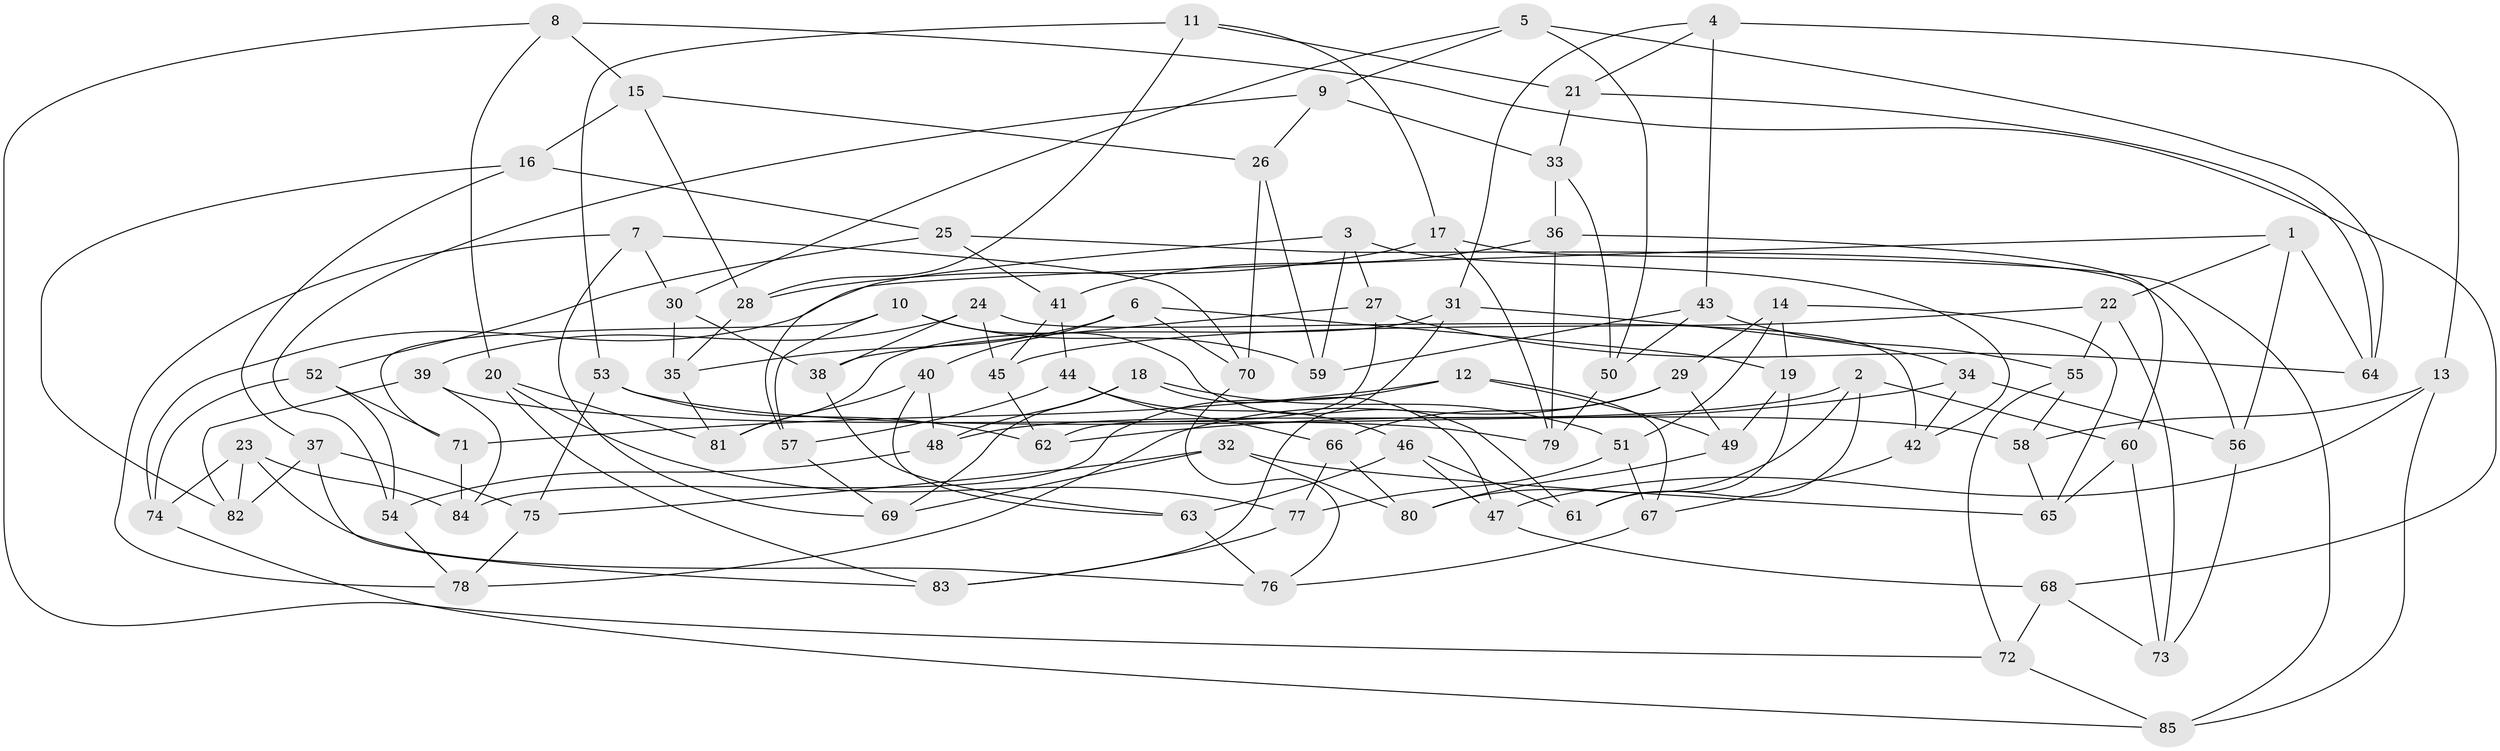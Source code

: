 // coarse degree distribution, {3: 0.08333333333333333, 4: 0.5, 5: 0.18333333333333332, 6: 0.23333333333333334}
// Generated by graph-tools (version 1.1) at 2025/38/03/04/25 23:38:10]
// undirected, 85 vertices, 170 edges
graph export_dot {
  node [color=gray90,style=filled];
  1;
  2;
  3;
  4;
  5;
  6;
  7;
  8;
  9;
  10;
  11;
  12;
  13;
  14;
  15;
  16;
  17;
  18;
  19;
  20;
  21;
  22;
  23;
  24;
  25;
  26;
  27;
  28;
  29;
  30;
  31;
  32;
  33;
  34;
  35;
  36;
  37;
  38;
  39;
  40;
  41;
  42;
  43;
  44;
  45;
  46;
  47;
  48;
  49;
  50;
  51;
  52;
  53;
  54;
  55;
  56;
  57;
  58;
  59;
  60;
  61;
  62;
  63;
  64;
  65;
  66;
  67;
  68;
  69;
  70;
  71;
  72;
  73;
  74;
  75;
  76;
  77;
  78;
  79;
  80;
  81;
  82;
  83;
  84;
  85;
  1 -- 22;
  1 -- 74;
  1 -- 64;
  1 -- 56;
  2 -- 61;
  2 -- 80;
  2 -- 48;
  2 -- 60;
  3 -- 57;
  3 -- 42;
  3 -- 59;
  3 -- 27;
  4 -- 21;
  4 -- 13;
  4 -- 43;
  4 -- 31;
  5 -- 30;
  5 -- 9;
  5 -- 64;
  5 -- 50;
  6 -- 19;
  6 -- 40;
  6 -- 70;
  6 -- 35;
  7 -- 78;
  7 -- 30;
  7 -- 69;
  7 -- 70;
  8 -- 72;
  8 -- 15;
  8 -- 20;
  8 -- 68;
  9 -- 26;
  9 -- 33;
  9 -- 54;
  10 -- 61;
  10 -- 59;
  10 -- 71;
  10 -- 57;
  11 -- 28;
  11 -- 53;
  11 -- 21;
  11 -- 17;
  12 -- 84;
  12 -- 67;
  12 -- 71;
  12 -- 49;
  13 -- 85;
  13 -- 58;
  13 -- 47;
  14 -- 29;
  14 -- 19;
  14 -- 51;
  14 -- 65;
  15 -- 16;
  15 -- 26;
  15 -- 28;
  16 -- 25;
  16 -- 37;
  16 -- 82;
  17 -- 79;
  17 -- 28;
  17 -- 85;
  18 -- 51;
  18 -- 69;
  18 -- 47;
  18 -- 48;
  19 -- 49;
  19 -- 61;
  20 -- 81;
  20 -- 83;
  20 -- 77;
  21 -- 33;
  21 -- 64;
  22 -- 55;
  22 -- 45;
  22 -- 73;
  23 -- 82;
  23 -- 74;
  23 -- 76;
  23 -- 84;
  24 -- 42;
  24 -- 45;
  24 -- 38;
  24 -- 39;
  25 -- 52;
  25 -- 56;
  25 -- 41;
  26 -- 70;
  26 -- 59;
  27 -- 62;
  27 -- 38;
  27 -- 64;
  28 -- 35;
  29 -- 66;
  29 -- 78;
  29 -- 49;
  30 -- 38;
  30 -- 35;
  31 -- 81;
  31 -- 34;
  31 -- 83;
  32 -- 80;
  32 -- 69;
  32 -- 75;
  32 -- 65;
  33 -- 50;
  33 -- 36;
  34 -- 56;
  34 -- 42;
  34 -- 62;
  35 -- 81;
  36 -- 79;
  36 -- 60;
  36 -- 41;
  37 -- 83;
  37 -- 82;
  37 -- 75;
  38 -- 63;
  39 -- 84;
  39 -- 79;
  39 -- 82;
  40 -- 81;
  40 -- 63;
  40 -- 48;
  41 -- 45;
  41 -- 44;
  42 -- 67;
  43 -- 59;
  43 -- 50;
  43 -- 55;
  44 -- 66;
  44 -- 57;
  44 -- 46;
  45 -- 62;
  46 -- 61;
  46 -- 47;
  46 -- 63;
  47 -- 68;
  48 -- 54;
  49 -- 80;
  50 -- 79;
  51 -- 67;
  51 -- 77;
  52 -- 74;
  52 -- 54;
  52 -- 71;
  53 -- 58;
  53 -- 75;
  53 -- 62;
  54 -- 78;
  55 -- 58;
  55 -- 72;
  56 -- 73;
  57 -- 69;
  58 -- 65;
  60 -- 65;
  60 -- 73;
  63 -- 76;
  66 -- 80;
  66 -- 77;
  67 -- 76;
  68 -- 72;
  68 -- 73;
  70 -- 76;
  71 -- 84;
  72 -- 85;
  74 -- 85;
  75 -- 78;
  77 -- 83;
}

